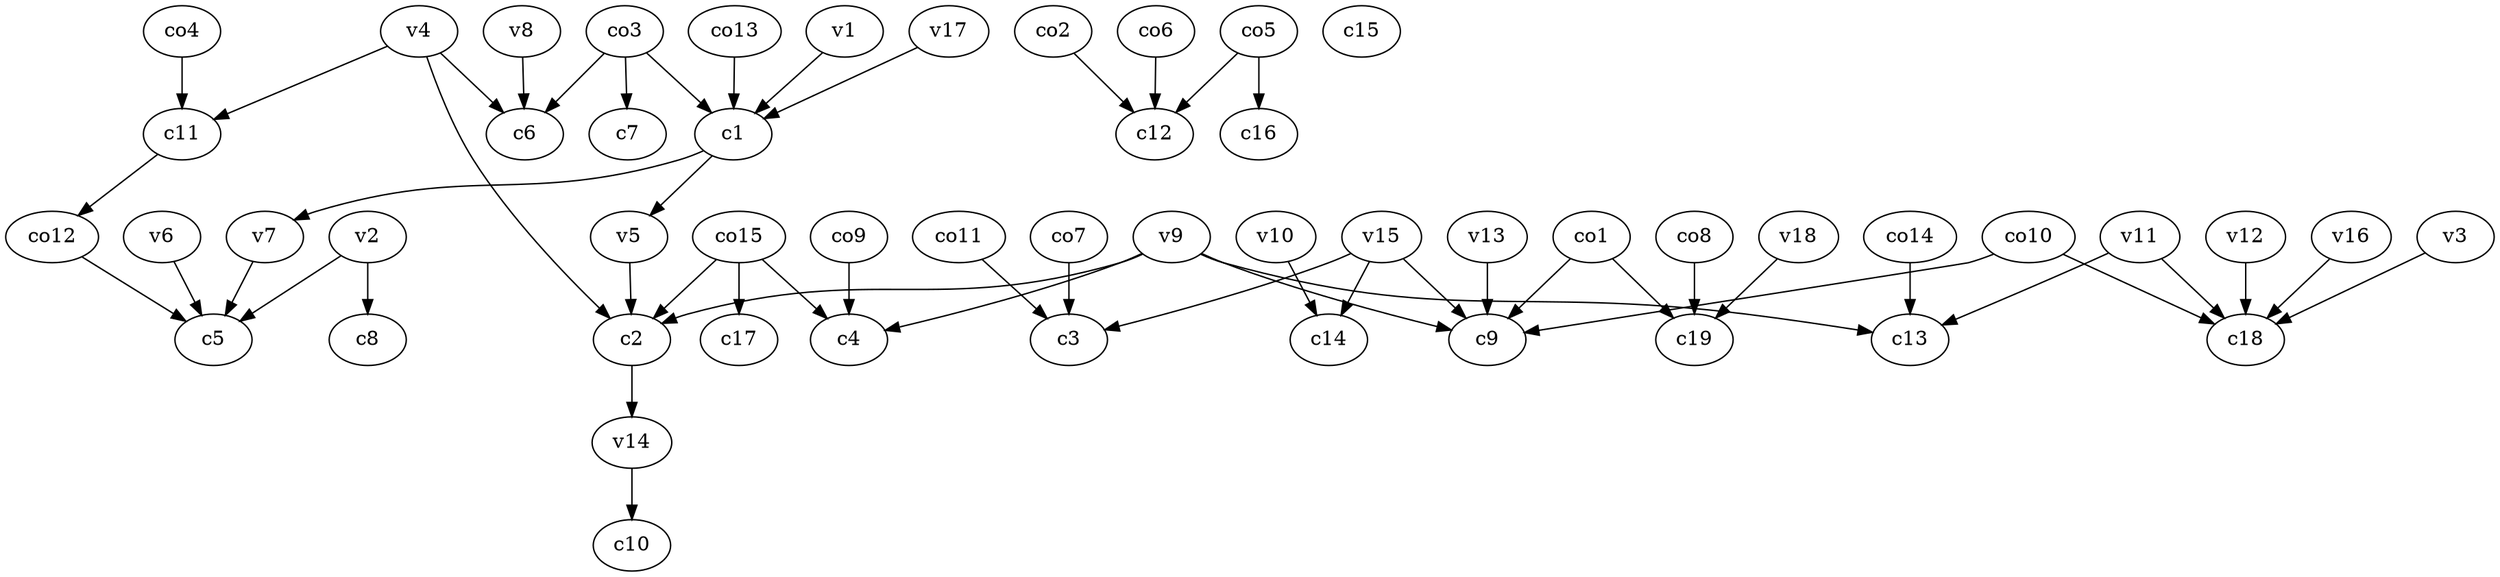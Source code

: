strict digraph  {
c1;
c2;
c3;
c4;
c5;
c6;
c7;
c8;
c9;
c10;
c11;
c12;
c13;
c14;
c15;
c16;
c17;
c18;
c19;
v1;
v2;
v3;
v4;
v5;
v6;
v7;
v8;
v9;
v10;
v11;
v12;
v13;
v14;
v15;
v16;
v17;
v18;
co1;
co2;
co3;
co4;
co5;
co6;
co7;
co8;
co9;
co10;
co11;
co12;
co13;
co14;
co15;
c1 -> v5  [weight=1];
c1 -> v7  [weight=1];
c2 -> v14  [weight=1];
c11 -> co12  [weight=1];
v1 -> c1  [weight=1];
v2 -> c5  [weight=1];
v2 -> c8  [weight=1];
v3 -> c18  [weight=1];
v4 -> c6  [weight=1];
v4 -> c11  [weight=1];
v4 -> c2  [weight=1];
v5 -> c2  [weight=1];
v6 -> c5  [weight=1];
v7 -> c5  [weight=1];
v8 -> c6  [weight=1];
v9 -> c4  [weight=1];
v9 -> c13  [weight=1];
v9 -> c9  [weight=1];
v9 -> c2  [weight=1];
v10 -> c14  [weight=1];
v11 -> c18  [weight=1];
v11 -> c13  [weight=1];
v12 -> c18  [weight=1];
v13 -> c9  [weight=1];
v14 -> c10  [weight=1];
v15 -> c9  [weight=1];
v15 -> c14  [weight=1];
v15 -> c3  [weight=1];
v16 -> c18  [weight=1];
v17 -> c1  [weight=1];
v18 -> c19  [weight=1];
co1 -> c19  [weight=1];
co1 -> c9  [weight=1];
co2 -> c12  [weight=1];
co3 -> c7  [weight=1];
co3 -> c6  [weight=1];
co3 -> c1  [weight=1];
co4 -> c11  [weight=1];
co5 -> c12  [weight=1];
co5 -> c16  [weight=1];
co6 -> c12  [weight=1];
co7 -> c3  [weight=1];
co8 -> c19  [weight=1];
co9 -> c4  [weight=1];
co10 -> c9  [weight=1];
co10 -> c18  [weight=1];
co11 -> c3  [weight=1];
co12 -> c5  [weight=1];
co13 -> c1  [weight=1];
co14 -> c13  [weight=1];
co15 -> c17  [weight=1];
co15 -> c4  [weight=1];
co15 -> c2  [weight=1];
}
